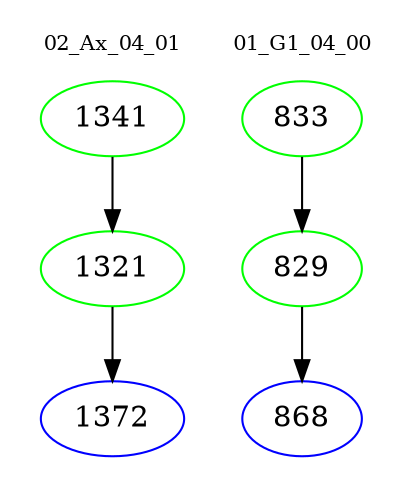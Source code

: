 digraph{
subgraph cluster_0 {
color = white
label = "02_Ax_04_01";
fontsize=10;
T0_1341 [label="1341", color="green"]
T0_1341 -> T0_1321 [color="black"]
T0_1321 [label="1321", color="green"]
T0_1321 -> T0_1372 [color="black"]
T0_1372 [label="1372", color="blue"]
}
subgraph cluster_1 {
color = white
label = "01_G1_04_00";
fontsize=10;
T1_833 [label="833", color="green"]
T1_833 -> T1_829 [color="black"]
T1_829 [label="829", color="green"]
T1_829 -> T1_868 [color="black"]
T1_868 [label="868", color="blue"]
}
}
